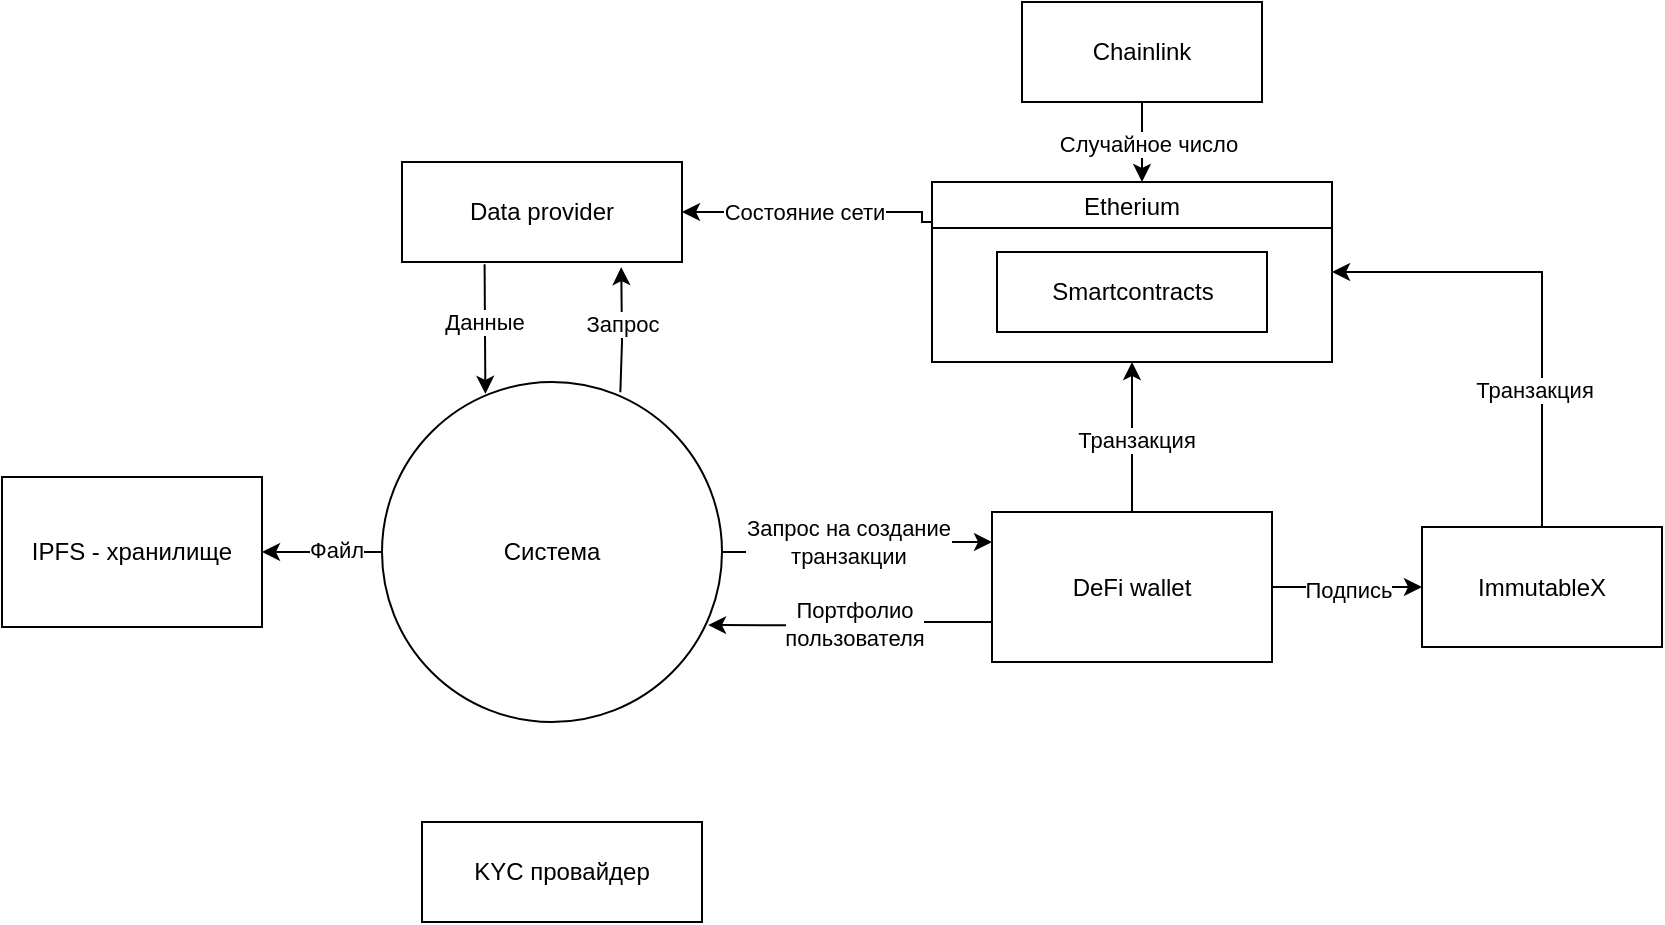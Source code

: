 <mxfile version="20.8.23" type="github">
  <diagram name="Страница 1" id="PbTtmd6q3jU2auLFYNLY">
    <mxGraphModel dx="1195" dy="669" grid="1" gridSize="10" guides="1" tooltips="1" connect="1" arrows="1" fold="1" page="1" pageScale="1" pageWidth="1169" pageHeight="827" math="0" shadow="0">
      <root>
        <mxCell id="0" />
        <mxCell id="1" parent="0" />
        <mxCell id="7_X0dGAMX54bu9OWyD-T-16" style="edgeStyle=orthogonalEdgeStyle;rounded=0;orthogonalLoop=1;jettySize=auto;html=1;startArrow=none;startFill=0;endArrow=classic;endFill=1;" parent="1" source="7_X0dGAMX54bu9OWyD-T-1" target="7_X0dGAMX54bu9OWyD-T-4" edge="1">
          <mxGeometry relative="1" as="geometry">
            <Array as="points">
              <mxPoint x="578" y="475" />
              <mxPoint x="578" y="470" />
            </Array>
          </mxGeometry>
        </mxCell>
        <mxCell id="7_X0dGAMX54bu9OWyD-T-19" value="Запрос на создание &lt;br&gt;транзакции" style="edgeLabel;html=1;align=center;verticalAlign=middle;resizable=0;points=[];" parent="7_X0dGAMX54bu9OWyD-T-16" vertex="1" connectable="0">
          <mxGeometry x="0.106" y="2" relative="1" as="geometry">
            <mxPoint x="-10" y="2" as="offset" />
          </mxGeometry>
        </mxCell>
        <mxCell id="7_X0dGAMX54bu9OWyD-T-23" style="edgeStyle=orthogonalEdgeStyle;rounded=0;orthogonalLoop=1;jettySize=auto;html=1;entryX=0.5;entryY=0;entryDx=0;entryDy=0;startArrow=classic;startFill=1;endArrow=none;endFill=0;exitX=1;exitY=0.5;exitDx=0;exitDy=0;" parent="1" source="TK5V0gTfrpUxgHLwCol4-2" target="7_X0dGAMX54bu9OWyD-T-3" edge="1">
          <mxGeometry relative="1" as="geometry">
            <mxPoint x="410" y="610" as="sourcePoint" />
          </mxGeometry>
        </mxCell>
        <mxCell id="7_X0dGAMX54bu9OWyD-T-26" value="Транзакция" style="edgeLabel;html=1;align=center;verticalAlign=middle;resizable=0;points=[];" parent="7_X0dGAMX54bu9OWyD-T-23" vertex="1" connectable="0">
          <mxGeometry x="0.347" y="-2" relative="1" as="geometry">
            <mxPoint x="-2" y="7" as="offset" />
          </mxGeometry>
        </mxCell>
        <mxCell id="7_X0dGAMX54bu9OWyD-T-1" value="Система" style="ellipse;whiteSpace=wrap;html=1;aspect=fixed;" parent="1" vertex="1">
          <mxGeometry x="340" y="390" width="170" height="170" as="geometry" />
        </mxCell>
        <mxCell id="7_X0dGAMX54bu9OWyD-T-24" style="edgeStyle=orthogonalEdgeStyle;rounded=0;orthogonalLoop=1;jettySize=auto;html=1;startArrow=classic;startFill=1;endArrow=none;endFill=0;" parent="1" source="7_X0dGAMX54bu9OWyD-T-3" target="7_X0dGAMX54bu9OWyD-T-4" edge="1">
          <mxGeometry relative="1" as="geometry">
            <mxPoint x="690" y="260" as="targetPoint" />
          </mxGeometry>
        </mxCell>
        <mxCell id="TK5V0gTfrpUxgHLwCol4-17" value="Подпись" style="edgeLabel;html=1;align=center;verticalAlign=middle;resizable=0;points=[];" vertex="1" connectable="0" parent="7_X0dGAMX54bu9OWyD-T-24">
          <mxGeometry y="1" relative="1" as="geometry">
            <mxPoint as="offset" />
          </mxGeometry>
        </mxCell>
        <mxCell id="7_X0dGAMX54bu9OWyD-T-3" value="ImmutableX" style="rounded=0;whiteSpace=wrap;html=1;" parent="1" vertex="1">
          <mxGeometry x="860" y="462.5" width="120" height="60" as="geometry" />
        </mxCell>
        <mxCell id="7_X0dGAMX54bu9OWyD-T-20" style="edgeStyle=orthogonalEdgeStyle;rounded=0;orthogonalLoop=1;jettySize=auto;html=1;entryX=0.959;entryY=0.715;entryDx=0;entryDy=0;entryPerimeter=0;startArrow=none;startFill=0;endArrow=classic;endFill=1;" parent="1" source="7_X0dGAMX54bu9OWyD-T-4" target="7_X0dGAMX54bu9OWyD-T-1" edge="1">
          <mxGeometry relative="1" as="geometry">
            <Array as="points">
              <mxPoint x="578" y="510" />
              <mxPoint x="578" y="512" />
            </Array>
          </mxGeometry>
        </mxCell>
        <mxCell id="7_X0dGAMX54bu9OWyD-T-21" value="Портфолио &lt;br&gt;пользователя" style="edgeLabel;html=1;align=center;verticalAlign=middle;resizable=0;points=[];" parent="7_X0dGAMX54bu9OWyD-T-20" vertex="1" connectable="0">
          <mxGeometry x="-0.017" y="-1" relative="1" as="geometry">
            <mxPoint as="offset" />
          </mxGeometry>
        </mxCell>
        <mxCell id="TK5V0gTfrpUxgHLwCol4-3" style="edgeStyle=orthogonalEdgeStyle;rounded=0;orthogonalLoop=1;jettySize=auto;html=1;" edge="1" parent="1" source="7_X0dGAMX54bu9OWyD-T-4" target="TK5V0gTfrpUxgHLwCol4-2">
          <mxGeometry relative="1" as="geometry">
            <mxPoint x="740" y="420" as="targetPoint" />
          </mxGeometry>
        </mxCell>
        <mxCell id="TK5V0gTfrpUxgHLwCol4-18" value="Транзакция" style="edgeLabel;html=1;align=center;verticalAlign=middle;resizable=0;points=[];" vertex="1" connectable="0" parent="TK5V0gTfrpUxgHLwCol4-3">
          <mxGeometry x="-0.027" y="-2" relative="1" as="geometry">
            <mxPoint as="offset" />
          </mxGeometry>
        </mxCell>
        <mxCell id="7_X0dGAMX54bu9OWyD-T-4" value="DeFi wallet" style="rounded=0;whiteSpace=wrap;html=1;" parent="1" vertex="1">
          <mxGeometry x="645" y="455" width="140" height="75" as="geometry" />
        </mxCell>
        <mxCell id="TK5V0gTfrpUxgHLwCol4-13" style="edgeStyle=orthogonalEdgeStyle;rounded=0;orthogonalLoop=1;jettySize=auto;html=1;strokeColor=default;startArrow=classic;startFill=1;endArrow=none;endFill=0;exitX=1;exitY=0.5;exitDx=0;exitDy=0;entryX=0;entryY=0.141;entryDx=0;entryDy=0;entryPerimeter=0;" edge="1" parent="1" source="7_X0dGAMX54bu9OWyD-T-5" target="TK5V0gTfrpUxgHLwCol4-2">
          <mxGeometry relative="1" as="geometry">
            <mxPoint x="610" y="330" as="targetPoint" />
            <Array as="points">
              <mxPoint x="610" y="305" />
              <mxPoint x="610" y="310" />
              <mxPoint x="615" y="310" />
            </Array>
          </mxGeometry>
        </mxCell>
        <mxCell id="TK5V0gTfrpUxgHLwCol4-15" value="Состояние сети" style="edgeLabel;html=1;align=center;verticalAlign=middle;resizable=0;points=[];" vertex="1" connectable="0" parent="TK5V0gTfrpUxgHLwCol4-13">
          <mxGeometry x="-0.145" y="-3" relative="1" as="geometry">
            <mxPoint x="2" y="-3" as="offset" />
          </mxGeometry>
        </mxCell>
        <mxCell id="7_X0dGAMX54bu9OWyD-T-5" value="Data provider" style="rounded=0;whiteSpace=wrap;html=1;" parent="1" vertex="1">
          <mxGeometry x="350" y="280" width="140" height="50" as="geometry" />
        </mxCell>
        <mxCell id="7_X0dGAMX54bu9OWyD-T-12" value="" style="endArrow=none;html=1;rounded=0;startArrow=classic;startFill=1;endFill=0;entryX=0.295;entryY=1.023;entryDx=0;entryDy=0;entryPerimeter=0;exitX=0.304;exitY=0.035;exitDx=0;exitDy=0;exitPerimeter=0;" parent="1" source="7_X0dGAMX54bu9OWyD-T-1" target="7_X0dGAMX54bu9OWyD-T-5" edge="1">
          <mxGeometry width="50" height="50" relative="1" as="geometry">
            <mxPoint x="401" y="392" as="sourcePoint" />
            <mxPoint x="465" y="380" as="targetPoint" />
          </mxGeometry>
        </mxCell>
        <mxCell id="7_X0dGAMX54bu9OWyD-T-15" value="Данные" style="edgeLabel;html=1;align=center;verticalAlign=middle;resizable=0;points=[];" parent="7_X0dGAMX54bu9OWyD-T-12" vertex="1" connectable="0">
          <mxGeometry x="0.113" y="1" relative="1" as="geometry">
            <mxPoint as="offset" />
          </mxGeometry>
        </mxCell>
        <mxCell id="7_X0dGAMX54bu9OWyD-T-27" style="edgeStyle=orthogonalEdgeStyle;rounded=0;orthogonalLoop=1;jettySize=auto;html=1;startArrow=classic;startFill=1;endArrow=none;endFill=0;entryX=0;entryY=0.5;entryDx=0;entryDy=0;" parent="1" source="7_X0dGAMX54bu9OWyD-T-22" target="7_X0dGAMX54bu9OWyD-T-1" edge="1">
          <mxGeometry relative="1" as="geometry" />
        </mxCell>
        <mxCell id="7_X0dGAMX54bu9OWyD-T-30" value="Файл" style="edgeLabel;html=1;align=center;verticalAlign=middle;resizable=0;points=[];" parent="7_X0dGAMX54bu9OWyD-T-27" vertex="1" connectable="0">
          <mxGeometry x="-0.297" y="1" relative="1" as="geometry">
            <mxPoint x="16" as="offset" />
          </mxGeometry>
        </mxCell>
        <mxCell id="7_X0dGAMX54bu9OWyD-T-22" value="IPFS - хранилище" style="rounded=0;whiteSpace=wrap;html=1;" parent="1" vertex="1">
          <mxGeometry x="150" y="437.5" width="130" height="75" as="geometry" />
        </mxCell>
        <mxCell id="TK5V0gTfrpUxgHLwCol4-2" value="Etherium" style="swimlane;startSize=23;fontStyle=0" vertex="1" parent="1">
          <mxGeometry x="615" y="290" width="200" height="90" as="geometry" />
        </mxCell>
        <mxCell id="TK5V0gTfrpUxgHLwCol4-4" value="Smartcontracts" style="rounded=0;whiteSpace=wrap;html=1;" vertex="1" parent="TK5V0gTfrpUxgHLwCol4-2">
          <mxGeometry x="32.5" y="35" width="135" height="40" as="geometry" />
        </mxCell>
        <mxCell id="TK5V0gTfrpUxgHLwCol4-6" style="edgeStyle=orthogonalEdgeStyle;rounded=0;orthogonalLoop=1;jettySize=auto;html=1;startArrow=none;startFill=0;entryX=0.7;entryY=0;entryDx=0;entryDy=0;entryPerimeter=0;" edge="1" parent="1" source="TK5V0gTfrpUxgHLwCol4-5">
          <mxGeometry relative="1" as="geometry">
            <mxPoint x="720" y="290" as="targetPoint" />
          </mxGeometry>
        </mxCell>
        <mxCell id="TK5V0gTfrpUxgHLwCol4-16" value="Случайное число" style="edgeLabel;html=1;align=center;verticalAlign=middle;resizable=0;points=[];" vertex="1" connectable="0" parent="TK5V0gTfrpUxgHLwCol4-6">
          <mxGeometry x="0.073" y="2" relative="1" as="geometry">
            <mxPoint as="offset" />
          </mxGeometry>
        </mxCell>
        <mxCell id="TK5V0gTfrpUxgHLwCol4-5" value="Chainlink" style="rounded=0;whiteSpace=wrap;html=1;" vertex="1" parent="1">
          <mxGeometry x="660" y="200" width="120" height="50" as="geometry" />
        </mxCell>
        <mxCell id="TK5V0gTfrpUxgHLwCol4-8" value="" style="endArrow=classic;html=1;rounded=0;strokeColor=default;exitX=0.701;exitY=0.03;exitDx=0;exitDy=0;exitPerimeter=0;entryX=0.783;entryY=1.051;entryDx=0;entryDy=0;entryPerimeter=0;" edge="1" parent="1" source="7_X0dGAMX54bu9OWyD-T-1" target="7_X0dGAMX54bu9OWyD-T-5">
          <mxGeometry width="50" height="50" relative="1" as="geometry">
            <mxPoint x="670" y="450" as="sourcePoint" />
            <mxPoint x="720" y="400" as="targetPoint" />
            <Array as="points">
              <mxPoint x="460" y="370" />
            </Array>
          </mxGeometry>
        </mxCell>
        <mxCell id="TK5V0gTfrpUxgHLwCol4-9" value="Запрос" style="edgeLabel;html=1;align=center;verticalAlign=middle;resizable=0;points=[];" vertex="1" connectable="0" parent="TK5V0gTfrpUxgHLwCol4-8">
          <mxGeometry x="0.009" relative="1" as="geometry">
            <mxPoint y="-3" as="offset" />
          </mxGeometry>
        </mxCell>
        <mxCell id="TK5V0gTfrpUxgHLwCol4-19" value="KYC провайдер" style="rounded=0;whiteSpace=wrap;html=1;" vertex="1" parent="1">
          <mxGeometry x="360" y="610" width="140" height="50" as="geometry" />
        </mxCell>
      </root>
    </mxGraphModel>
  </diagram>
</mxfile>
